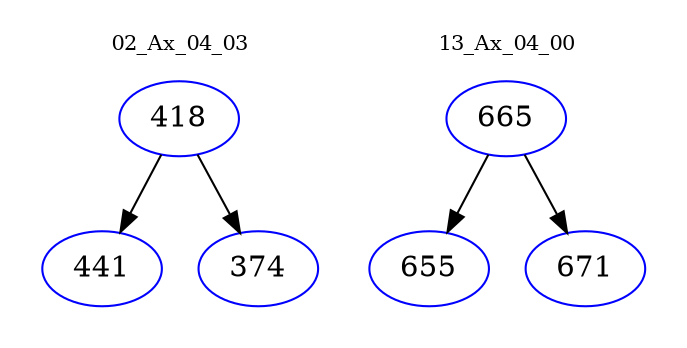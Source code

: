 digraph{
subgraph cluster_0 {
color = white
label = "02_Ax_04_03";
fontsize=10;
T0_418 [label="418", color="blue"]
T0_418 -> T0_441 [color="black"]
T0_441 [label="441", color="blue"]
T0_418 -> T0_374 [color="black"]
T0_374 [label="374", color="blue"]
}
subgraph cluster_1 {
color = white
label = "13_Ax_04_00";
fontsize=10;
T1_665 [label="665", color="blue"]
T1_665 -> T1_655 [color="black"]
T1_655 [label="655", color="blue"]
T1_665 -> T1_671 [color="black"]
T1_671 [label="671", color="blue"]
}
}
